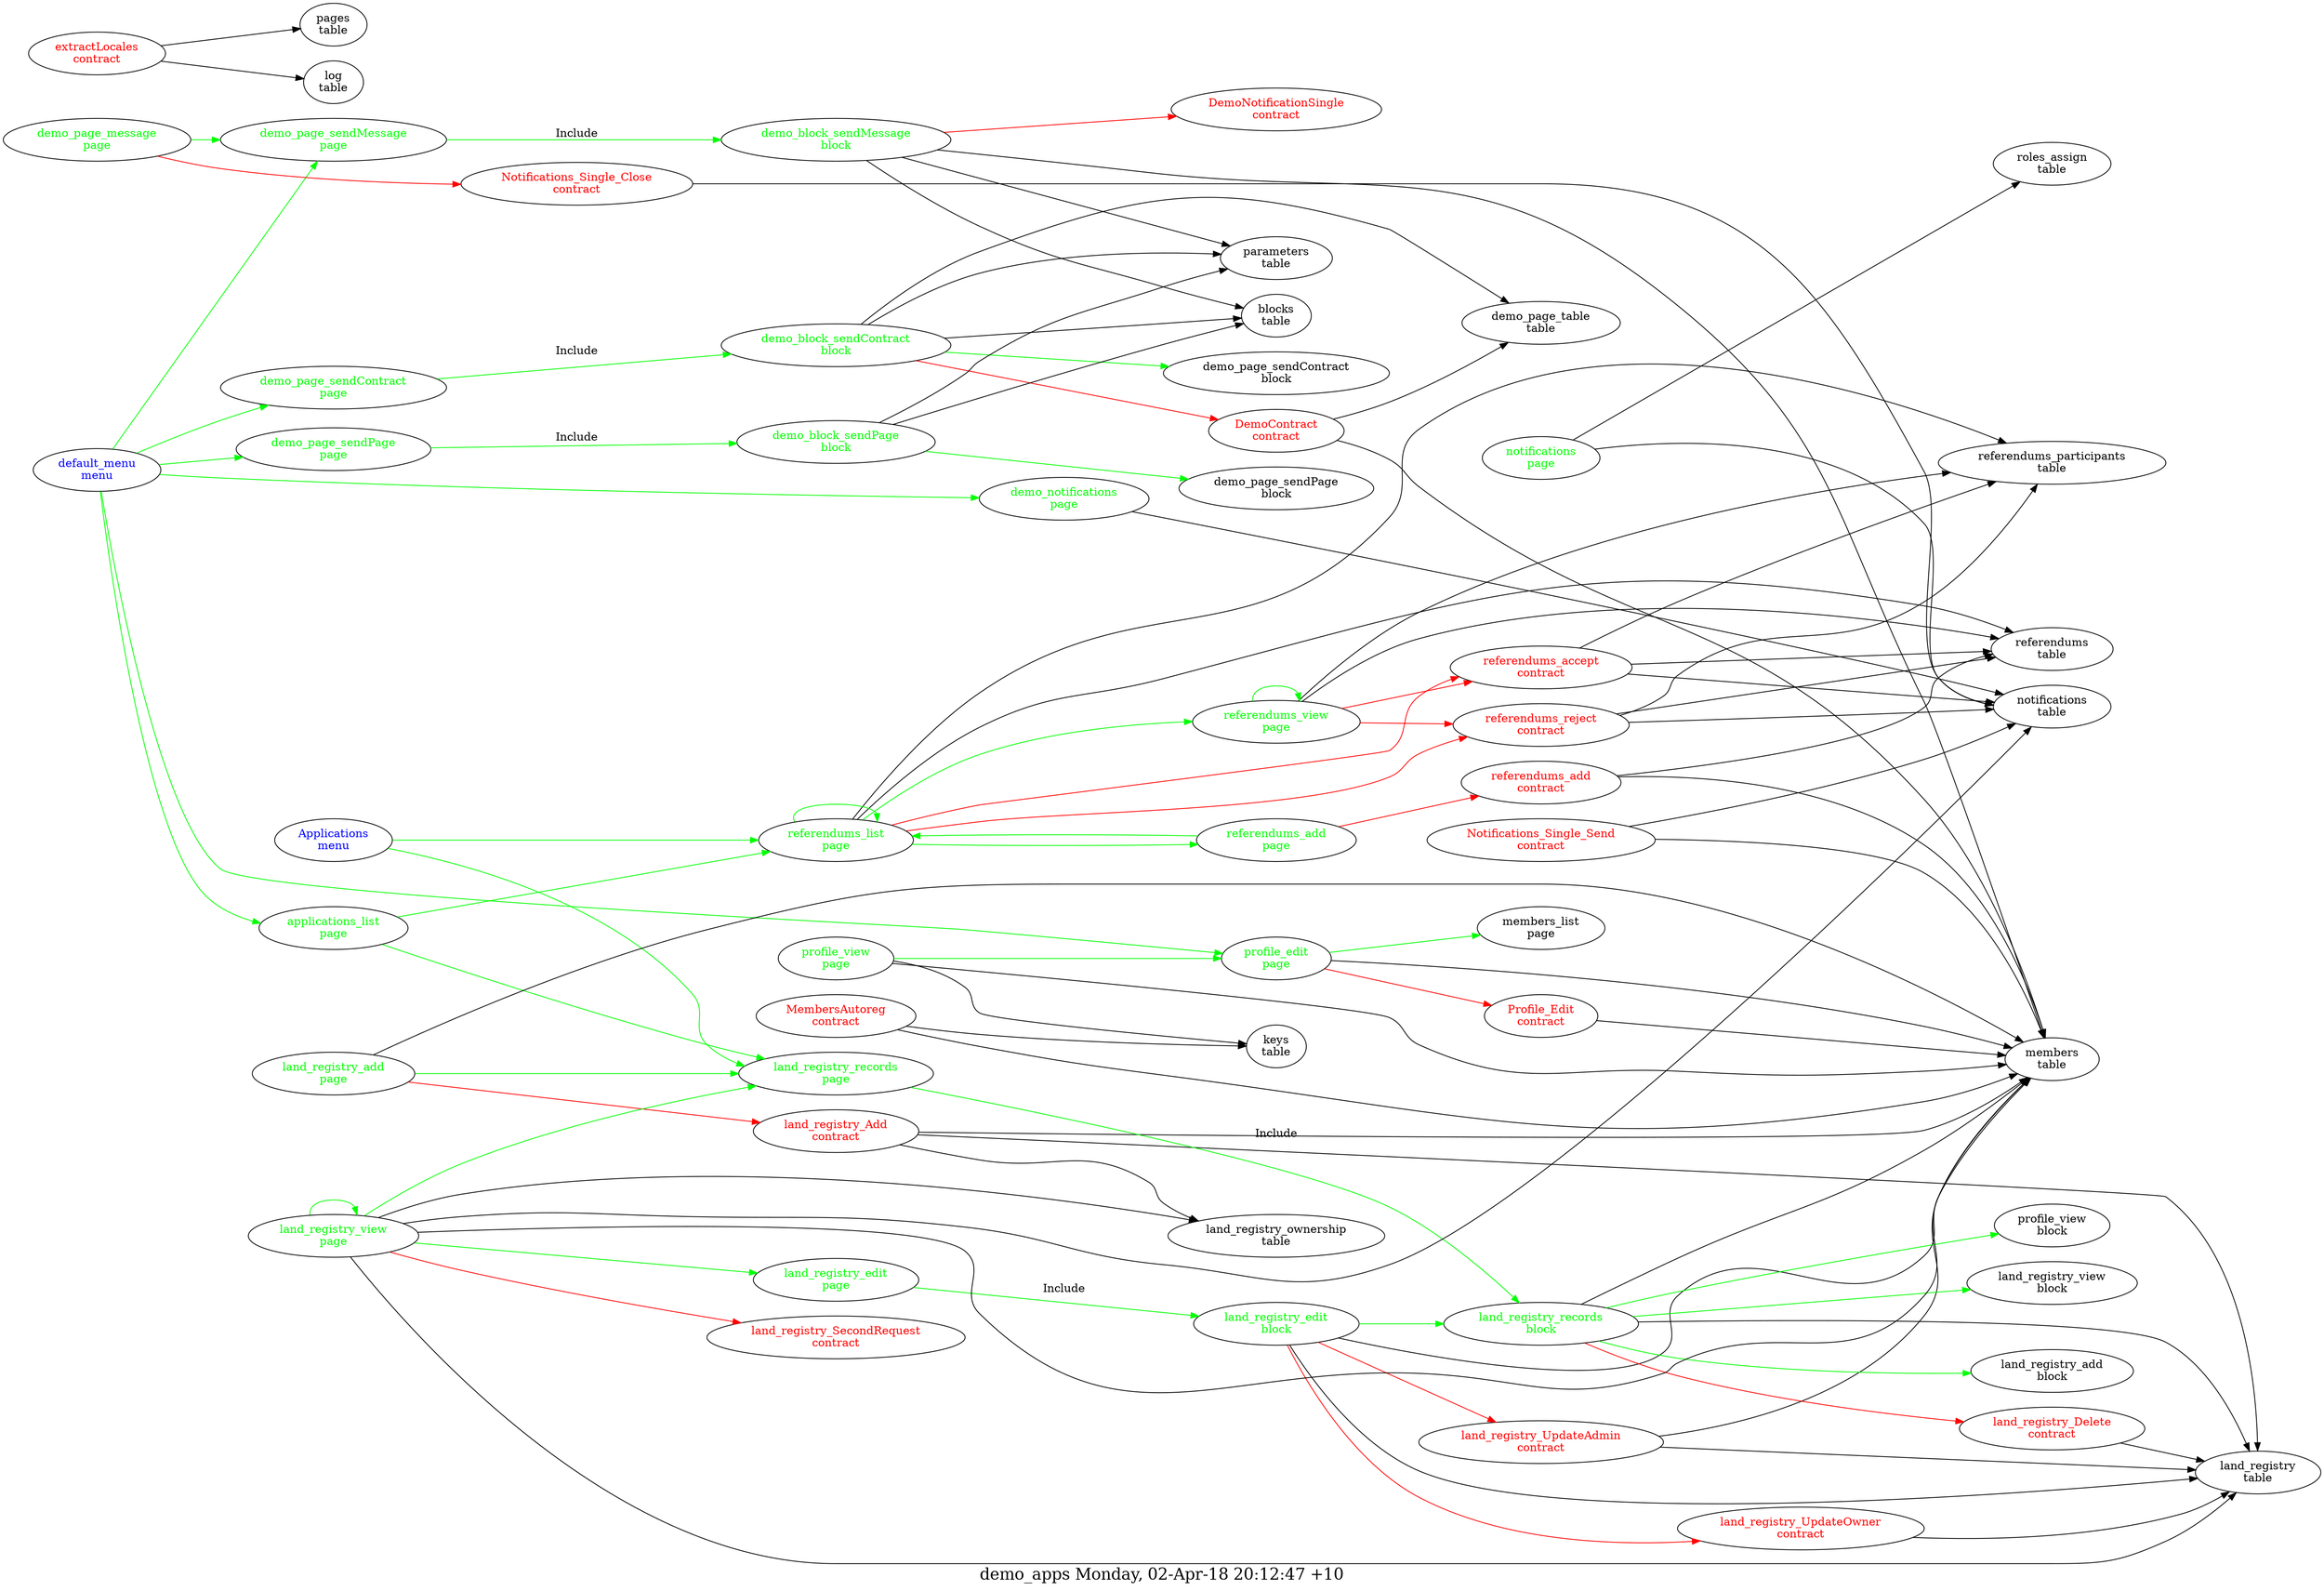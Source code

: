 digraph G {
fontsize="20.0";
label="demo_apps Monday, 02-Apr-18 20:12:47 +10";
rankdir=LR;
"demo_block_sendContract\nblock" -> "DemoContract\ncontract"  [ color=red ]
"demo_block_sendContract\nblock" -> "parameters\ntable"
"demo_block_sendContract\nblock" -> "demo_page_table\ntable"
"demo_block_sendContract\nblock" -> "blocks\ntable"
"demo_block_sendContract\nblock" -> "demo_page_sendContract\nblock"  [ color=green ]
"demo_block_sendContract\nblock" [fontcolor=green, group=blocks];
"demo_block_sendMessage\nblock" -> "DemoNotificationSingle\ncontract"  [ color=red ]
"demo_block_sendMessage\nblock" -> "parameters\ntable"
"demo_block_sendMessage\nblock" -> "members\ntable"
"demo_block_sendMessage\nblock" -> "blocks\ntable"
"demo_block_sendMessage\nblock" [fontcolor=green, group=blocks];
"demo_block_sendPage\nblock" -> "parameters\ntable"
"demo_block_sendPage\nblock" -> "blocks\ntable"
"demo_block_sendPage\nblock" -> "demo_page_sendPage\nblock"  [ color=green ]
"demo_block_sendPage\nblock" [fontcolor=green, group=blocks];
"land_registry_edit\nblock" -> "land_registry_UpdateAdmin\ncontract"  [ color=red ]
"land_registry_edit\nblock" -> "land_registry_UpdateOwner\ncontract"  [ color=red ]
"land_registry_edit\nblock" -> "land_registry\ntable"
"land_registry_edit\nblock" -> "members\ntable"
"land_registry_edit\nblock" -> "land_registry_records\nblock"  [ color=green ]
"land_registry_edit\nblock" [fontcolor=green, group=blocks];
"land_registry_records\nblock" -> "land_registry_Delete\ncontract"  [ color=red ]
"land_registry_records\nblock" -> "land_registry\ntable"
"land_registry_records\nblock" -> "members\ntable"
"land_registry_records\nblock" -> "profile_view\nblock"  [ color=green ]
"land_registry_records\nblock" -> "land_registry_view\nblock"  [ color=green ]
"land_registry_records\nblock" -> "land_registry_add\nblock"  [ color=green ]
"land_registry_records\nblock" [fontcolor=green, group=blocks];
"DemoContract\ncontract" -> "members\ntable"
"DemoContract\ncontract" -> "demo_page_table\ntable"
"DemoContract\ncontract" [fontcolor=red, group=contracts];
"DemoNotificationSingle\ncontract" [fontcolor=red, group=contracts];
"MembersAutoreg\ncontract" -> "keys\ntable"
"MembersAutoreg\ncontract" -> "members\ntable"
"MembersAutoreg\ncontract" [fontcolor=red, group=contracts];
"Notifications_Single_Close\ncontract" -> "notifications\ntable"
"Notifications_Single_Close\ncontract" [fontcolor=red, group=contracts];
"Notifications_Single_Send\ncontract" -> "members\ntable"
"Notifications_Single_Send\ncontract" -> "notifications\ntable"
"Notifications_Single_Send\ncontract" [fontcolor=red, group=contracts];
"Profile_Edit\ncontract" -> "members\ntable"
"Profile_Edit\ncontract" [fontcolor=red, group=contracts];
"extractLocales\ncontract" -> "pages\ntable"
"extractLocales\ncontract" -> "log\ntable"
"extractLocales\ncontract" [fontcolor=red, group=contracts];
"land_registry_Add\ncontract" -> "members\ntable"
"land_registry_Add\ncontract" -> "land_registry\ntable"
"land_registry_Add\ncontract" -> "land_registry_ownership\ntable"
"land_registry_Add\ncontract" [fontcolor=red, group=contracts];
"land_registry_Delete\ncontract" -> "land_registry\ntable"
"land_registry_Delete\ncontract" [fontcolor=red, group=contracts];
"land_registry_SecondRequest\ncontract" [fontcolor=red, group=contracts];
"land_registry_UpdateAdmin\ncontract" -> "land_registry\ntable"
"land_registry_UpdateAdmin\ncontract" -> "members\ntable"
"land_registry_UpdateAdmin\ncontract" [fontcolor=red, group=contracts];
"land_registry_UpdateOwner\ncontract" -> "land_registry\ntable"
"land_registry_UpdateOwner\ncontract" [fontcolor=red, group=contracts];
"referendums_accept\ncontract" -> "referendums\ntable"
"referendums_accept\ncontract" -> "referendums_participants\ntable"
"referendums_accept\ncontract" -> "notifications\ntable"
"referendums_accept\ncontract" [fontcolor=red, group=contracts];
"referendums_add\ncontract" -> "referendums\ntable"
"referendums_add\ncontract" -> "members\ntable"
"referendums_add\ncontract" [fontcolor=red, group=contracts];
"referendums_reject\ncontract" -> "referendums\ntable"
"referendums_reject\ncontract" -> "referendums_participants\ntable"
"referendums_reject\ncontract" -> "notifications\ntable"
"referendums_reject\ncontract" [fontcolor=red, group=contracts];
"Applications\nmenu" -> "referendums_list\npage"  [ color=green ]
"Applications\nmenu" -> "land_registry_records\npage"  [ color=green ]
"Applications\nmenu" [fontcolor=blue, group=menus];
"default_menu\nmenu" -> "demo_page_sendPage\npage"  [ color=green ]
"default_menu\nmenu" -> "demo_page_sendContract\npage"  [ color=green ]
"default_menu\nmenu" -> "demo_page_sendMessage\npage"  [ color=green ]
"default_menu\nmenu" -> "demo_notifications\npage"  [ color=green ]
"default_menu\nmenu" -> "profile_edit\npage"  [ color=green ]
"default_menu\nmenu" -> "applications_list\npage"  [ color=green ]
"default_menu\nmenu" [fontcolor=blue, group=menus];
"applications_list\npage" -> "referendums_list\npage"  [ color=green ]
"applications_list\npage" -> "land_registry_records\npage"  [ color=green ]
"applications_list\npage" [fontcolor=green, group=pages];
"demo_notifications\npage" -> "notifications\ntable"
"demo_notifications\npage" [fontcolor=green, group=pages];
"demo_page_message\npage" -> "Notifications_Single_Close\ncontract"  [ color=red ]
"demo_page_message\npage" -> "demo_page_sendMessage\npage"  [ color=green ]
"demo_page_message\npage" [fontcolor=green, group=pages];
"demo_page_sendContract\npage" -> "demo_block_sendContract\nblock"  [ color=green, label=Include ]
"demo_page_sendContract\npage" [fontcolor=green, group=pages];
"demo_page_sendMessage\npage" -> "demo_block_sendMessage\nblock"  [ color=green, label=Include ]
"demo_page_sendMessage\npage" [fontcolor=green, group=pages];
"demo_page_sendPage\npage" -> "demo_block_sendPage\nblock"  [ color=green, label=Include ]
"demo_page_sendPage\npage" [fontcolor=green, group=pages];
"land_registry_add\npage" -> "land_registry_Add\ncontract"  [ color=red ]
"land_registry_add\npage" -> "members\ntable"
"land_registry_add\npage" -> "land_registry_records\npage"  [ color=green ]
"land_registry_add\npage" [fontcolor=green, group=pages];
"land_registry_edit\npage" -> "land_registry_edit\nblock"  [ color=green, label=Include ]
"land_registry_edit\npage" [fontcolor=green, group=pages];
"land_registry_records\npage" -> "land_registry_records\nblock"  [ color=green, label=Include ]
"land_registry_records\npage" [fontcolor=green, group=pages];
"land_registry_view\npage" -> "land_registry_SecondRequest\ncontract"  [ color=red ]
"land_registry_view\npage" -> "land_registry\ntable"
"land_registry_view\npage" -> "land_registry_ownership\ntable"
"land_registry_view\npage" -> "members\ntable"
"land_registry_view\npage" -> "notifications\ntable"
"land_registry_view\npage" -> "land_registry_records\npage"  [ color=green ]
"land_registry_view\npage" -> "land_registry_view\npage"  [ color=green ]
"land_registry_view\npage" -> "land_registry_edit\npage"  [ color=green ]
"land_registry_view\npage" [fontcolor=green, group=pages];
"notifications\npage" -> "notifications\ntable"
"notifications\npage" -> "roles_assign\ntable"
"notifications\npage" [fontcolor=green, group=pages];
"profile_edit\npage" -> "Profile_Edit\ncontract"  [ color=red ]
"profile_edit\npage" -> "members\ntable"
"profile_edit\npage" -> "members_list\npage"  [ color=green ]
"profile_edit\npage" [fontcolor=green, group=pages];
"profile_view\npage" -> "members\ntable"
"profile_view\npage" -> "keys\ntable"
"profile_view\npage" -> "profile_edit\npage"  [ color=green ]
"profile_view\npage" [fontcolor=green, group=pages];
"referendums_add\npage" -> "referendums_add\ncontract"  [ color=red ]
"referendums_add\npage" -> "referendums_list\npage"  [ color=green ]
"referendums_add\npage" [fontcolor=green, group=pages];
"referendums_list\npage" -> "referendums_reject\ncontract"  [ color=red ]
"referendums_list\npage" -> "referendums_accept\ncontract"  [ color=red ]
"referendums_list\npage" -> "referendums\ntable"
"referendums_list\npage" -> "referendums_participants\ntable"
"referendums_list\npage" -> "referendums_view\npage"  [ color=green ]
"referendums_list\npage" -> "referendums_list\npage"  [ color=green ]
"referendums_list\npage" -> "referendums_add\npage"  [ color=green ]
"referendums_list\npage" [fontcolor=green, group=pages];
"referendums_view\npage" -> "referendums_accept\ncontract"  [ color=red ]
"referendums_view\npage" -> "referendums_reject\ncontract"  [ color=red ]
"referendums_view\npage" -> "referendums\ntable"
"referendums_view\npage" -> "referendums_participants\ntable"
"referendums_view\npage" -> "referendums_view\npage"  [ color=green ]
"referendums_view\npage" [fontcolor=green, group=pages];
}
